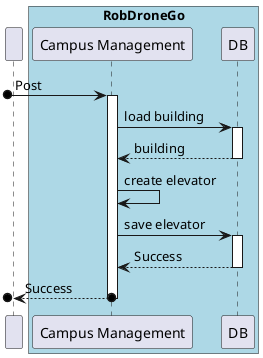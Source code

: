 @startuml SD Lv2

participant " "
box "RobDroneGo" #LightBlue
    participant "Campus Management" as campus
    participant "DB" as DB
end box

[o-> campus : Post
activate campus

campus -> DB : load building
activate DB
DB --> campus : building
deactivate DB

campus -> campus : create elevator

campus -> DB : save elevator
activate DB
DB --> campus : Success
deactivate DB

[o<--o campus : Success
deactivate campus

@enduml